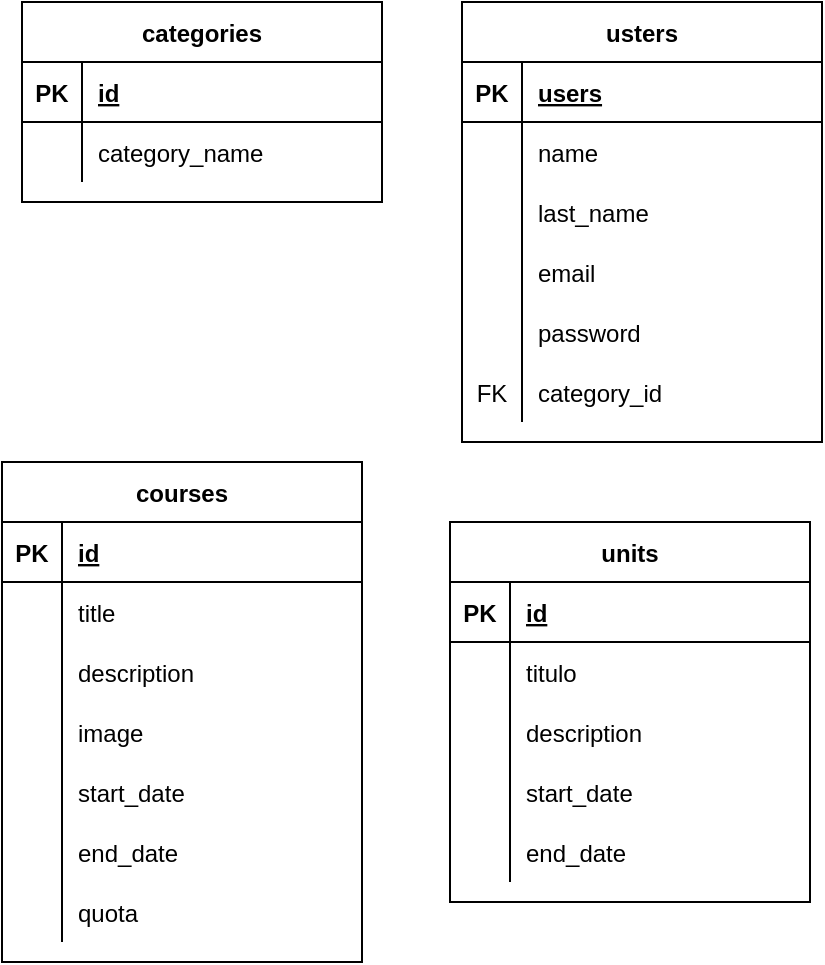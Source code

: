 <mxfile version="15.0.6" type="github">
  <diagram id="FR9Ukb5sZ0K4T8Vzkwil" name="Página-1">
    <mxGraphModel dx="644" dy="532" grid="1" gridSize="10" guides="1" tooltips="1" connect="1" arrows="1" fold="1" page="1" pageScale="1" pageWidth="827" pageHeight="1169" math="0" shadow="0">
      <root>
        <mxCell id="0" />
        <mxCell id="1" parent="0" />
        <mxCell id="6oHNmiptuNhxodnfgfg5-14" value="usters" style="shape=table;startSize=30;container=1;collapsible=1;childLayout=tableLayout;fixedRows=1;rowLines=0;fontStyle=1;align=center;resizeLast=1;" vertex="1" parent="1">
          <mxGeometry x="420" y="80" width="180" height="220" as="geometry" />
        </mxCell>
        <mxCell id="6oHNmiptuNhxodnfgfg5-15" value="" style="shape=partialRectangle;collapsible=0;dropTarget=0;pointerEvents=0;fillColor=none;top=0;left=0;bottom=1;right=0;points=[[0,0.5],[1,0.5]];portConstraint=eastwest;" vertex="1" parent="6oHNmiptuNhxodnfgfg5-14">
          <mxGeometry y="30" width="180" height="30" as="geometry" />
        </mxCell>
        <mxCell id="6oHNmiptuNhxodnfgfg5-16" value="PK" style="shape=partialRectangle;connectable=0;fillColor=none;top=0;left=0;bottom=0;right=0;fontStyle=1;overflow=hidden;" vertex="1" parent="6oHNmiptuNhxodnfgfg5-15">
          <mxGeometry width="30" height="30" as="geometry" />
        </mxCell>
        <mxCell id="6oHNmiptuNhxodnfgfg5-17" value="users" style="shape=partialRectangle;connectable=0;fillColor=none;top=0;left=0;bottom=0;right=0;align=left;spacingLeft=6;fontStyle=5;overflow=hidden;" vertex="1" parent="6oHNmiptuNhxodnfgfg5-15">
          <mxGeometry x="30" width="150" height="30" as="geometry" />
        </mxCell>
        <mxCell id="6oHNmiptuNhxodnfgfg5-18" value="" style="shape=partialRectangle;collapsible=0;dropTarget=0;pointerEvents=0;fillColor=none;top=0;left=0;bottom=0;right=0;points=[[0,0.5],[1,0.5]];portConstraint=eastwest;" vertex="1" parent="6oHNmiptuNhxodnfgfg5-14">
          <mxGeometry y="60" width="180" height="30" as="geometry" />
        </mxCell>
        <mxCell id="6oHNmiptuNhxodnfgfg5-19" value="" style="shape=partialRectangle;connectable=0;fillColor=none;top=0;left=0;bottom=0;right=0;editable=1;overflow=hidden;" vertex="1" parent="6oHNmiptuNhxodnfgfg5-18">
          <mxGeometry width="30" height="30" as="geometry" />
        </mxCell>
        <mxCell id="6oHNmiptuNhxodnfgfg5-20" value="name" style="shape=partialRectangle;connectable=0;fillColor=none;top=0;left=0;bottom=0;right=0;align=left;spacingLeft=6;overflow=hidden;" vertex="1" parent="6oHNmiptuNhxodnfgfg5-18">
          <mxGeometry x="30" width="150" height="30" as="geometry" />
        </mxCell>
        <mxCell id="6oHNmiptuNhxodnfgfg5-21" value="" style="shape=partialRectangle;collapsible=0;dropTarget=0;pointerEvents=0;fillColor=none;top=0;left=0;bottom=0;right=0;points=[[0,0.5],[1,0.5]];portConstraint=eastwest;" vertex="1" parent="6oHNmiptuNhxodnfgfg5-14">
          <mxGeometry y="90" width="180" height="30" as="geometry" />
        </mxCell>
        <mxCell id="6oHNmiptuNhxodnfgfg5-22" value="" style="shape=partialRectangle;connectable=0;fillColor=none;top=0;left=0;bottom=0;right=0;editable=1;overflow=hidden;" vertex="1" parent="6oHNmiptuNhxodnfgfg5-21">
          <mxGeometry width="30" height="30" as="geometry" />
        </mxCell>
        <mxCell id="6oHNmiptuNhxodnfgfg5-23" value="last_name" style="shape=partialRectangle;connectable=0;fillColor=none;top=0;left=0;bottom=0;right=0;align=left;spacingLeft=6;overflow=hidden;" vertex="1" parent="6oHNmiptuNhxodnfgfg5-21">
          <mxGeometry x="30" width="150" height="30" as="geometry" />
        </mxCell>
        <mxCell id="6oHNmiptuNhxodnfgfg5-24" value="" style="shape=partialRectangle;collapsible=0;dropTarget=0;pointerEvents=0;fillColor=none;top=0;left=0;bottom=0;right=0;points=[[0,0.5],[1,0.5]];portConstraint=eastwest;" vertex="1" parent="6oHNmiptuNhxodnfgfg5-14">
          <mxGeometry y="120" width="180" height="30" as="geometry" />
        </mxCell>
        <mxCell id="6oHNmiptuNhxodnfgfg5-25" value="" style="shape=partialRectangle;connectable=0;fillColor=none;top=0;left=0;bottom=0;right=0;editable=1;overflow=hidden;" vertex="1" parent="6oHNmiptuNhxodnfgfg5-24">
          <mxGeometry width="30" height="30" as="geometry" />
        </mxCell>
        <mxCell id="6oHNmiptuNhxodnfgfg5-26" value="email" style="shape=partialRectangle;connectable=0;fillColor=none;top=0;left=0;bottom=0;right=0;align=left;spacingLeft=6;overflow=hidden;" vertex="1" parent="6oHNmiptuNhxodnfgfg5-24">
          <mxGeometry x="30" width="150" height="30" as="geometry" />
        </mxCell>
        <mxCell id="6oHNmiptuNhxodnfgfg5-27" style="shape=partialRectangle;collapsible=0;dropTarget=0;pointerEvents=0;fillColor=none;top=0;left=0;bottom=0;right=0;points=[[0,0.5],[1,0.5]];portConstraint=eastwest;" vertex="1" parent="6oHNmiptuNhxodnfgfg5-14">
          <mxGeometry y="150" width="180" height="30" as="geometry" />
        </mxCell>
        <mxCell id="6oHNmiptuNhxodnfgfg5-28" style="shape=partialRectangle;connectable=0;fillColor=none;top=0;left=0;bottom=0;right=0;editable=1;overflow=hidden;" vertex="1" parent="6oHNmiptuNhxodnfgfg5-27">
          <mxGeometry width="30" height="30" as="geometry" />
        </mxCell>
        <mxCell id="6oHNmiptuNhxodnfgfg5-29" value="password" style="shape=partialRectangle;connectable=0;fillColor=none;top=0;left=0;bottom=0;right=0;align=left;spacingLeft=6;overflow=hidden;" vertex="1" parent="6oHNmiptuNhxodnfgfg5-27">
          <mxGeometry x="30" width="150" height="30" as="geometry" />
        </mxCell>
        <mxCell id="6oHNmiptuNhxodnfgfg5-30" style="shape=partialRectangle;collapsible=0;dropTarget=0;pointerEvents=0;fillColor=none;top=0;left=0;bottom=0;right=0;points=[[0,0.5],[1,0.5]];portConstraint=eastwest;" vertex="1" parent="6oHNmiptuNhxodnfgfg5-14">
          <mxGeometry y="180" width="180" height="30" as="geometry" />
        </mxCell>
        <mxCell id="6oHNmiptuNhxodnfgfg5-31" value="FK" style="shape=partialRectangle;connectable=0;fillColor=none;top=0;left=0;bottom=0;right=0;editable=1;overflow=hidden;" vertex="1" parent="6oHNmiptuNhxodnfgfg5-30">
          <mxGeometry width="30" height="30" as="geometry" />
        </mxCell>
        <mxCell id="6oHNmiptuNhxodnfgfg5-32" value="category_id" style="shape=partialRectangle;connectable=0;fillColor=none;top=0;left=0;bottom=0;right=0;align=left;spacingLeft=6;overflow=hidden;" vertex="1" parent="6oHNmiptuNhxodnfgfg5-30">
          <mxGeometry x="30" width="150" height="30" as="geometry" />
        </mxCell>
        <mxCell id="6oHNmiptuNhxodnfgfg5-33" value="categories" style="shape=table;startSize=30;container=1;collapsible=1;childLayout=tableLayout;fixedRows=1;rowLines=0;fontStyle=1;align=center;resizeLast=1;" vertex="1" parent="1">
          <mxGeometry x="200" y="80" width="180" height="100" as="geometry" />
        </mxCell>
        <mxCell id="6oHNmiptuNhxodnfgfg5-34" value="" style="shape=partialRectangle;collapsible=0;dropTarget=0;pointerEvents=0;fillColor=none;top=0;left=0;bottom=1;right=0;points=[[0,0.5],[1,0.5]];portConstraint=eastwest;" vertex="1" parent="6oHNmiptuNhxodnfgfg5-33">
          <mxGeometry y="30" width="180" height="30" as="geometry" />
        </mxCell>
        <mxCell id="6oHNmiptuNhxodnfgfg5-35" value="PK" style="shape=partialRectangle;connectable=0;fillColor=none;top=0;left=0;bottom=0;right=0;fontStyle=1;overflow=hidden;" vertex="1" parent="6oHNmiptuNhxodnfgfg5-34">
          <mxGeometry width="30" height="30" as="geometry" />
        </mxCell>
        <mxCell id="6oHNmiptuNhxodnfgfg5-36" value="id" style="shape=partialRectangle;connectable=0;fillColor=none;top=0;left=0;bottom=0;right=0;align=left;spacingLeft=6;fontStyle=5;overflow=hidden;" vertex="1" parent="6oHNmiptuNhxodnfgfg5-34">
          <mxGeometry x="30" width="150" height="30" as="geometry" />
        </mxCell>
        <mxCell id="6oHNmiptuNhxodnfgfg5-37" value="" style="shape=partialRectangle;collapsible=0;dropTarget=0;pointerEvents=0;fillColor=none;top=0;left=0;bottom=0;right=0;points=[[0,0.5],[1,0.5]];portConstraint=eastwest;" vertex="1" parent="6oHNmiptuNhxodnfgfg5-33">
          <mxGeometry y="60" width="180" height="30" as="geometry" />
        </mxCell>
        <mxCell id="6oHNmiptuNhxodnfgfg5-38" value="" style="shape=partialRectangle;connectable=0;fillColor=none;top=0;left=0;bottom=0;right=0;editable=1;overflow=hidden;" vertex="1" parent="6oHNmiptuNhxodnfgfg5-37">
          <mxGeometry width="30" height="30" as="geometry" />
        </mxCell>
        <mxCell id="6oHNmiptuNhxodnfgfg5-39" value="category_name" style="shape=partialRectangle;connectable=0;fillColor=none;top=0;left=0;bottom=0;right=0;align=left;spacingLeft=6;overflow=hidden;" vertex="1" parent="6oHNmiptuNhxodnfgfg5-37">
          <mxGeometry x="30" width="150" height="30" as="geometry" />
        </mxCell>
        <mxCell id="6oHNmiptuNhxodnfgfg5-46" value="courses" style="shape=table;startSize=30;container=1;collapsible=1;childLayout=tableLayout;fixedRows=1;rowLines=0;fontStyle=1;align=center;resizeLast=1;" vertex="1" parent="1">
          <mxGeometry x="190" y="310" width="180" height="250" as="geometry" />
        </mxCell>
        <mxCell id="6oHNmiptuNhxodnfgfg5-47" value="" style="shape=partialRectangle;collapsible=0;dropTarget=0;pointerEvents=0;fillColor=none;top=0;left=0;bottom=1;right=0;points=[[0,0.5],[1,0.5]];portConstraint=eastwest;" vertex="1" parent="6oHNmiptuNhxodnfgfg5-46">
          <mxGeometry y="30" width="180" height="30" as="geometry" />
        </mxCell>
        <mxCell id="6oHNmiptuNhxodnfgfg5-48" value="PK" style="shape=partialRectangle;connectable=0;fillColor=none;top=0;left=0;bottom=0;right=0;fontStyle=1;overflow=hidden;" vertex="1" parent="6oHNmiptuNhxodnfgfg5-47">
          <mxGeometry width="30" height="30" as="geometry" />
        </mxCell>
        <mxCell id="6oHNmiptuNhxodnfgfg5-49" value="id" style="shape=partialRectangle;connectable=0;fillColor=none;top=0;left=0;bottom=0;right=0;align=left;spacingLeft=6;fontStyle=5;overflow=hidden;" vertex="1" parent="6oHNmiptuNhxodnfgfg5-47">
          <mxGeometry x="30" width="150" height="30" as="geometry" />
        </mxCell>
        <mxCell id="6oHNmiptuNhxodnfgfg5-50" value="" style="shape=partialRectangle;collapsible=0;dropTarget=0;pointerEvents=0;fillColor=none;top=0;left=0;bottom=0;right=0;points=[[0,0.5],[1,0.5]];portConstraint=eastwest;" vertex="1" parent="6oHNmiptuNhxodnfgfg5-46">
          <mxGeometry y="60" width="180" height="30" as="geometry" />
        </mxCell>
        <mxCell id="6oHNmiptuNhxodnfgfg5-51" value="" style="shape=partialRectangle;connectable=0;fillColor=none;top=0;left=0;bottom=0;right=0;editable=1;overflow=hidden;" vertex="1" parent="6oHNmiptuNhxodnfgfg5-50">
          <mxGeometry width="30" height="30" as="geometry" />
        </mxCell>
        <mxCell id="6oHNmiptuNhxodnfgfg5-52" value="title" style="shape=partialRectangle;connectable=0;fillColor=none;top=0;left=0;bottom=0;right=0;align=left;spacingLeft=6;overflow=hidden;" vertex="1" parent="6oHNmiptuNhxodnfgfg5-50">
          <mxGeometry x="30" width="150" height="30" as="geometry" />
        </mxCell>
        <mxCell id="6oHNmiptuNhxodnfgfg5-53" value="" style="shape=partialRectangle;collapsible=0;dropTarget=0;pointerEvents=0;fillColor=none;top=0;left=0;bottom=0;right=0;points=[[0,0.5],[1,0.5]];portConstraint=eastwest;" vertex="1" parent="6oHNmiptuNhxodnfgfg5-46">
          <mxGeometry y="90" width="180" height="30" as="geometry" />
        </mxCell>
        <mxCell id="6oHNmiptuNhxodnfgfg5-54" value="" style="shape=partialRectangle;connectable=0;fillColor=none;top=0;left=0;bottom=0;right=0;editable=1;overflow=hidden;" vertex="1" parent="6oHNmiptuNhxodnfgfg5-53">
          <mxGeometry width="30" height="30" as="geometry" />
        </mxCell>
        <mxCell id="6oHNmiptuNhxodnfgfg5-55" value="description" style="shape=partialRectangle;connectable=0;fillColor=none;top=0;left=0;bottom=0;right=0;align=left;spacingLeft=6;overflow=hidden;" vertex="1" parent="6oHNmiptuNhxodnfgfg5-53">
          <mxGeometry x="30" width="150" height="30" as="geometry" />
        </mxCell>
        <mxCell id="6oHNmiptuNhxodnfgfg5-56" value="" style="shape=partialRectangle;collapsible=0;dropTarget=0;pointerEvents=0;fillColor=none;top=0;left=0;bottom=0;right=0;points=[[0,0.5],[1,0.5]];portConstraint=eastwest;" vertex="1" parent="6oHNmiptuNhxodnfgfg5-46">
          <mxGeometry y="120" width="180" height="30" as="geometry" />
        </mxCell>
        <mxCell id="6oHNmiptuNhxodnfgfg5-57" value="" style="shape=partialRectangle;connectable=0;fillColor=none;top=0;left=0;bottom=0;right=0;editable=1;overflow=hidden;" vertex="1" parent="6oHNmiptuNhxodnfgfg5-56">
          <mxGeometry width="30" height="30" as="geometry" />
        </mxCell>
        <mxCell id="6oHNmiptuNhxodnfgfg5-58" value="image" style="shape=partialRectangle;connectable=0;fillColor=none;top=0;left=0;bottom=0;right=0;align=left;spacingLeft=6;overflow=hidden;" vertex="1" parent="6oHNmiptuNhxodnfgfg5-56">
          <mxGeometry x="30" width="150" height="30" as="geometry" />
        </mxCell>
        <mxCell id="6oHNmiptuNhxodnfgfg5-62" style="shape=partialRectangle;collapsible=0;dropTarget=0;pointerEvents=0;fillColor=none;top=0;left=0;bottom=0;right=0;points=[[0,0.5],[1,0.5]];portConstraint=eastwest;" vertex="1" parent="6oHNmiptuNhxodnfgfg5-46">
          <mxGeometry y="150" width="180" height="30" as="geometry" />
        </mxCell>
        <mxCell id="6oHNmiptuNhxodnfgfg5-63" style="shape=partialRectangle;connectable=0;fillColor=none;top=0;left=0;bottom=0;right=0;editable=1;overflow=hidden;" vertex="1" parent="6oHNmiptuNhxodnfgfg5-62">
          <mxGeometry width="30" height="30" as="geometry" />
        </mxCell>
        <mxCell id="6oHNmiptuNhxodnfgfg5-64" value="start_date" style="shape=partialRectangle;connectable=0;fillColor=none;top=0;left=0;bottom=0;right=0;align=left;spacingLeft=6;overflow=hidden;" vertex="1" parent="6oHNmiptuNhxodnfgfg5-62">
          <mxGeometry x="30" width="150" height="30" as="geometry" />
        </mxCell>
        <mxCell id="6oHNmiptuNhxodnfgfg5-59" style="shape=partialRectangle;collapsible=0;dropTarget=0;pointerEvents=0;fillColor=none;top=0;left=0;bottom=0;right=0;points=[[0,0.5],[1,0.5]];portConstraint=eastwest;" vertex="1" parent="6oHNmiptuNhxodnfgfg5-46">
          <mxGeometry y="180" width="180" height="30" as="geometry" />
        </mxCell>
        <mxCell id="6oHNmiptuNhxodnfgfg5-60" style="shape=partialRectangle;connectable=0;fillColor=none;top=0;left=0;bottom=0;right=0;editable=1;overflow=hidden;" vertex="1" parent="6oHNmiptuNhxodnfgfg5-59">
          <mxGeometry width="30" height="30" as="geometry" />
        </mxCell>
        <mxCell id="6oHNmiptuNhxodnfgfg5-61" value="end_date" style="shape=partialRectangle;connectable=0;fillColor=none;top=0;left=0;bottom=0;right=0;align=left;spacingLeft=6;overflow=hidden;" vertex="1" parent="6oHNmiptuNhxodnfgfg5-59">
          <mxGeometry x="30" width="150" height="30" as="geometry" />
        </mxCell>
        <mxCell id="6oHNmiptuNhxodnfgfg5-65" style="shape=partialRectangle;collapsible=0;dropTarget=0;pointerEvents=0;fillColor=none;top=0;left=0;bottom=0;right=0;points=[[0,0.5],[1,0.5]];portConstraint=eastwest;" vertex="1" parent="6oHNmiptuNhxodnfgfg5-46">
          <mxGeometry y="210" width="180" height="30" as="geometry" />
        </mxCell>
        <mxCell id="6oHNmiptuNhxodnfgfg5-66" style="shape=partialRectangle;connectable=0;fillColor=none;top=0;left=0;bottom=0;right=0;editable=1;overflow=hidden;" vertex="1" parent="6oHNmiptuNhxodnfgfg5-65">
          <mxGeometry width="30" height="30" as="geometry" />
        </mxCell>
        <mxCell id="6oHNmiptuNhxodnfgfg5-67" value="quota" style="shape=partialRectangle;connectable=0;fillColor=none;top=0;left=0;bottom=0;right=0;align=left;spacingLeft=6;overflow=hidden;" vertex="1" parent="6oHNmiptuNhxodnfgfg5-65">
          <mxGeometry x="30" width="150" height="30" as="geometry" />
        </mxCell>
        <mxCell id="6oHNmiptuNhxodnfgfg5-68" value="units" style="shape=table;startSize=30;container=1;collapsible=1;childLayout=tableLayout;fixedRows=1;rowLines=0;fontStyle=1;align=center;resizeLast=1;" vertex="1" parent="1">
          <mxGeometry x="414" y="340" width="180" height="190" as="geometry" />
        </mxCell>
        <mxCell id="6oHNmiptuNhxodnfgfg5-69" value="" style="shape=partialRectangle;collapsible=0;dropTarget=0;pointerEvents=0;fillColor=none;top=0;left=0;bottom=1;right=0;points=[[0,0.5],[1,0.5]];portConstraint=eastwest;" vertex="1" parent="6oHNmiptuNhxodnfgfg5-68">
          <mxGeometry y="30" width="180" height="30" as="geometry" />
        </mxCell>
        <mxCell id="6oHNmiptuNhxodnfgfg5-70" value="PK" style="shape=partialRectangle;connectable=0;fillColor=none;top=0;left=0;bottom=0;right=0;fontStyle=1;overflow=hidden;" vertex="1" parent="6oHNmiptuNhxodnfgfg5-69">
          <mxGeometry width="30" height="30" as="geometry" />
        </mxCell>
        <mxCell id="6oHNmiptuNhxodnfgfg5-71" value="id" style="shape=partialRectangle;connectable=0;fillColor=none;top=0;left=0;bottom=0;right=0;align=left;spacingLeft=6;fontStyle=5;overflow=hidden;" vertex="1" parent="6oHNmiptuNhxodnfgfg5-69">
          <mxGeometry x="30" width="150" height="30" as="geometry" />
        </mxCell>
        <mxCell id="6oHNmiptuNhxodnfgfg5-72" value="" style="shape=partialRectangle;collapsible=0;dropTarget=0;pointerEvents=0;fillColor=none;top=0;left=0;bottom=0;right=0;points=[[0,0.5],[1,0.5]];portConstraint=eastwest;" vertex="1" parent="6oHNmiptuNhxodnfgfg5-68">
          <mxGeometry y="60" width="180" height="30" as="geometry" />
        </mxCell>
        <mxCell id="6oHNmiptuNhxodnfgfg5-73" value="" style="shape=partialRectangle;connectable=0;fillColor=none;top=0;left=0;bottom=0;right=0;editable=1;overflow=hidden;" vertex="1" parent="6oHNmiptuNhxodnfgfg5-72">
          <mxGeometry width="30" height="30" as="geometry" />
        </mxCell>
        <mxCell id="6oHNmiptuNhxodnfgfg5-74" value="titulo" style="shape=partialRectangle;connectable=0;fillColor=none;top=0;left=0;bottom=0;right=0;align=left;spacingLeft=6;overflow=hidden;" vertex="1" parent="6oHNmiptuNhxodnfgfg5-72">
          <mxGeometry x="30" width="150" height="30" as="geometry" />
        </mxCell>
        <mxCell id="6oHNmiptuNhxodnfgfg5-75" value="" style="shape=partialRectangle;collapsible=0;dropTarget=0;pointerEvents=0;fillColor=none;top=0;left=0;bottom=0;right=0;points=[[0,0.5],[1,0.5]];portConstraint=eastwest;" vertex="1" parent="6oHNmiptuNhxodnfgfg5-68">
          <mxGeometry y="90" width="180" height="30" as="geometry" />
        </mxCell>
        <mxCell id="6oHNmiptuNhxodnfgfg5-76" value="" style="shape=partialRectangle;connectable=0;fillColor=none;top=0;left=0;bottom=0;right=0;editable=1;overflow=hidden;" vertex="1" parent="6oHNmiptuNhxodnfgfg5-75">
          <mxGeometry width="30" height="30" as="geometry" />
        </mxCell>
        <mxCell id="6oHNmiptuNhxodnfgfg5-77" value="description" style="shape=partialRectangle;connectable=0;fillColor=none;top=0;left=0;bottom=0;right=0;align=left;spacingLeft=6;overflow=hidden;" vertex="1" parent="6oHNmiptuNhxodnfgfg5-75">
          <mxGeometry x="30" width="150" height="30" as="geometry" />
        </mxCell>
        <mxCell id="6oHNmiptuNhxodnfgfg5-78" value="" style="shape=partialRectangle;collapsible=0;dropTarget=0;pointerEvents=0;fillColor=none;top=0;left=0;bottom=0;right=0;points=[[0,0.5],[1,0.5]];portConstraint=eastwest;" vertex="1" parent="6oHNmiptuNhxodnfgfg5-68">
          <mxGeometry y="120" width="180" height="30" as="geometry" />
        </mxCell>
        <mxCell id="6oHNmiptuNhxodnfgfg5-79" value="" style="shape=partialRectangle;connectable=0;fillColor=none;top=0;left=0;bottom=0;right=0;editable=1;overflow=hidden;" vertex="1" parent="6oHNmiptuNhxodnfgfg5-78">
          <mxGeometry width="30" height="30" as="geometry" />
        </mxCell>
        <mxCell id="6oHNmiptuNhxodnfgfg5-80" value="start_date" style="shape=partialRectangle;connectable=0;fillColor=none;top=0;left=0;bottom=0;right=0;align=left;spacingLeft=6;overflow=hidden;" vertex="1" parent="6oHNmiptuNhxodnfgfg5-78">
          <mxGeometry x="30" width="150" height="30" as="geometry" />
        </mxCell>
        <mxCell id="6oHNmiptuNhxodnfgfg5-84" style="shape=partialRectangle;collapsible=0;dropTarget=0;pointerEvents=0;fillColor=none;top=0;left=0;bottom=0;right=0;points=[[0,0.5],[1,0.5]];portConstraint=eastwest;" vertex="1" parent="6oHNmiptuNhxodnfgfg5-68">
          <mxGeometry y="150" width="180" height="30" as="geometry" />
        </mxCell>
        <mxCell id="6oHNmiptuNhxodnfgfg5-85" style="shape=partialRectangle;connectable=0;fillColor=none;top=0;left=0;bottom=0;right=0;editable=1;overflow=hidden;" vertex="1" parent="6oHNmiptuNhxodnfgfg5-84">
          <mxGeometry width="30" height="30" as="geometry" />
        </mxCell>
        <mxCell id="6oHNmiptuNhxodnfgfg5-86" value="end_date" style="shape=partialRectangle;connectable=0;fillColor=none;top=0;left=0;bottom=0;right=0;align=left;spacingLeft=6;overflow=hidden;" vertex="1" parent="6oHNmiptuNhxodnfgfg5-84">
          <mxGeometry x="30" width="150" height="30" as="geometry" />
        </mxCell>
      </root>
    </mxGraphModel>
  </diagram>
</mxfile>
